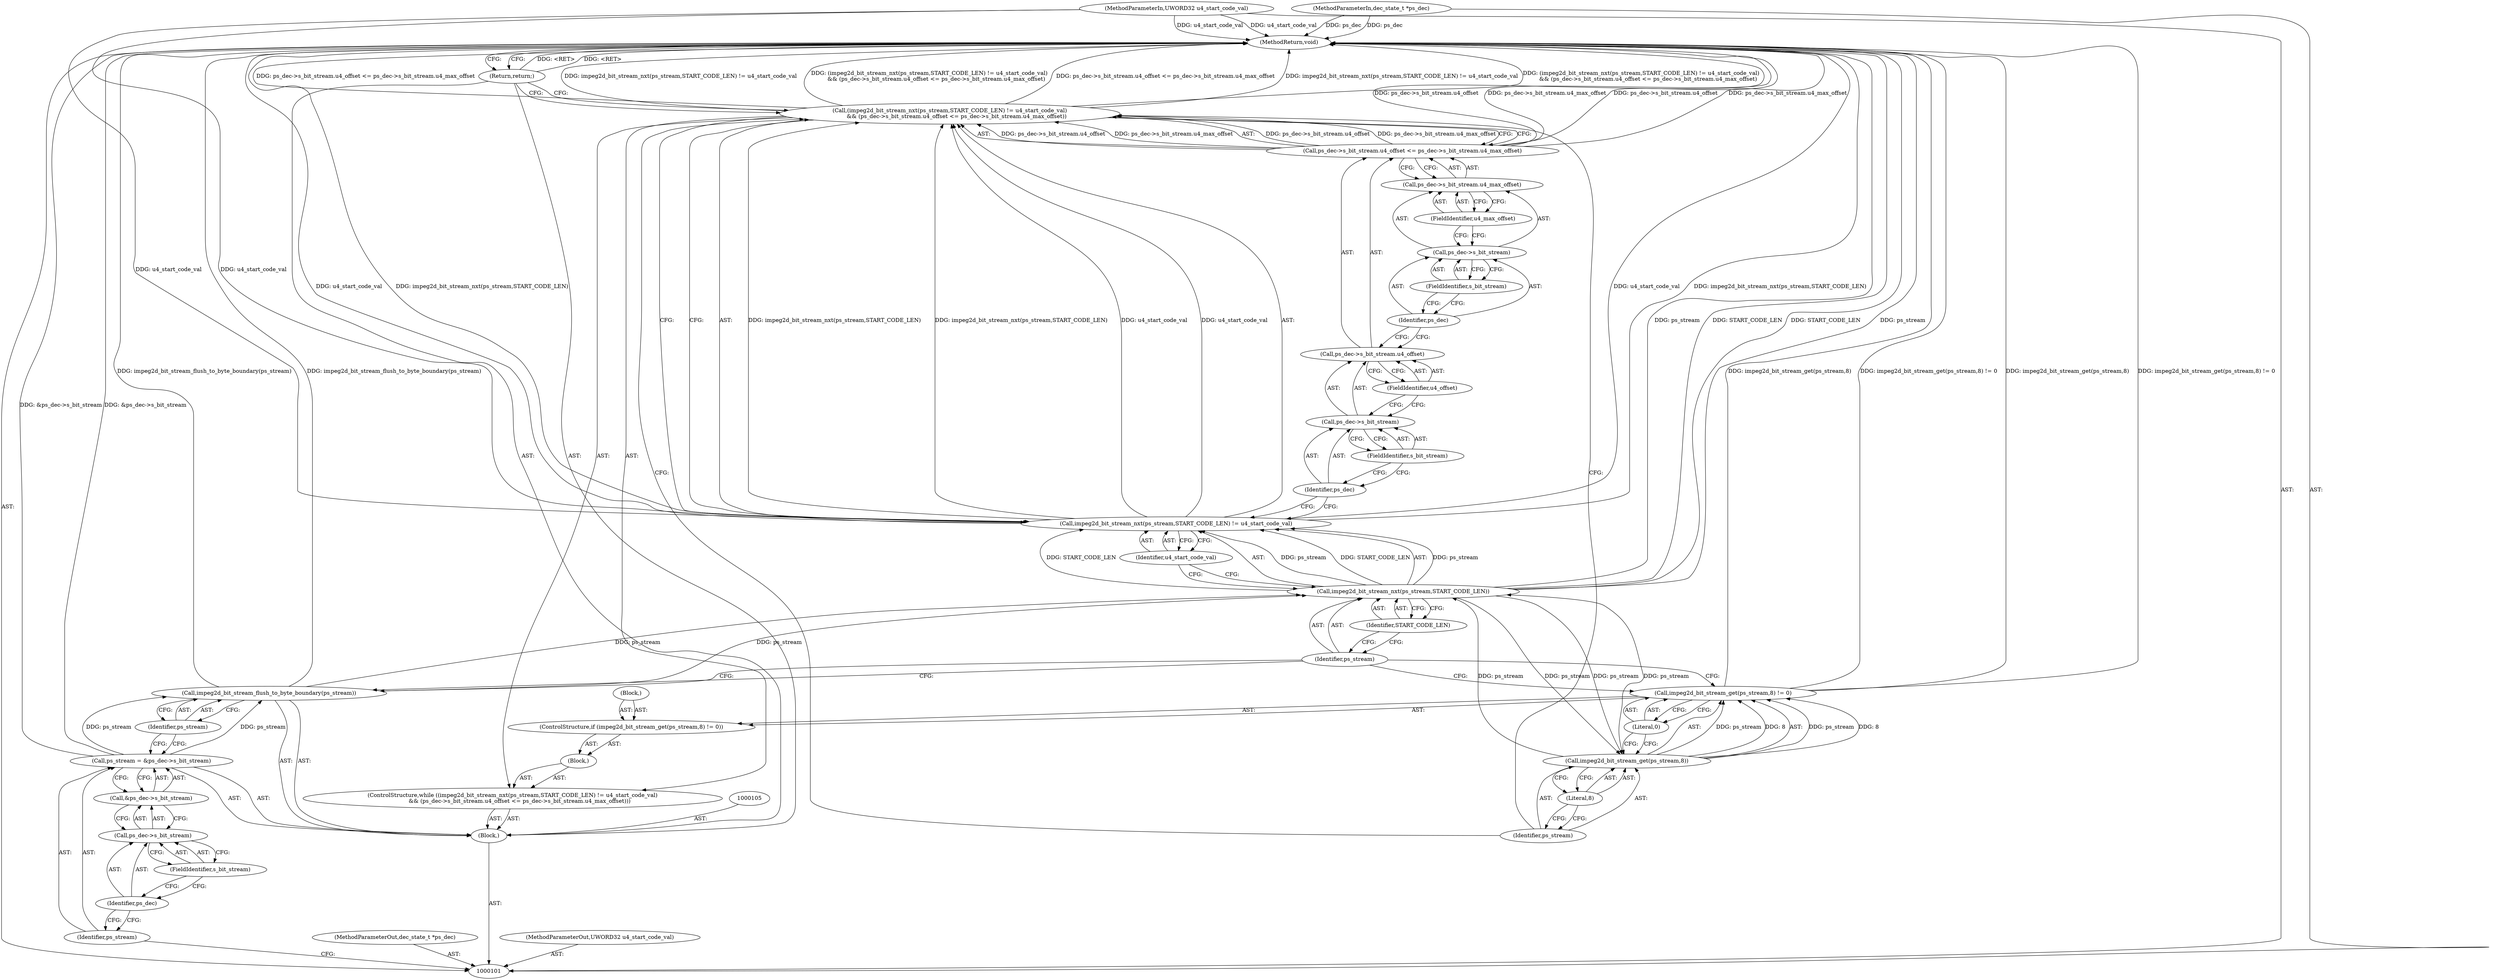 digraph "1_Android_ffab15eb80630dc799eb410855c93525b75233c3_8" {
"1000141" [label="(MethodReturn,void)"];
"1000102" [label="(MethodParameterIn,dec_state_t *ps_dec)"];
"1000197" [label="(MethodParameterOut,dec_state_t *ps_dec)"];
"1000103" [label="(MethodParameterIn,UWORD32 u4_start_code_val)"];
"1000198" [label="(MethodParameterOut,UWORD32 u4_start_code_val)"];
"1000132" [label="(Block,)"];
"1000134" [label="(Call,impeg2d_bit_stream_get(ps_stream,8) != 0)"];
"1000135" [label="(Call,impeg2d_bit_stream_get(ps_stream,8))"];
"1000136" [label="(Identifier,ps_stream)"];
"1000137" [label="(Literal,8)"];
"1000138" [label="(Literal,0)"];
"1000133" [label="(ControlStructure,if (impeg2d_bit_stream_get(ps_stream,8) != 0))"];
"1000139" [label="(Block,)"];
"1000140" [label="(Return,return;)"];
"1000104" [label="(Block,)"];
"1000108" [label="(Call,&ps_dec->s_bit_stream)"];
"1000109" [label="(Call,ps_dec->s_bit_stream)"];
"1000110" [label="(Identifier,ps_dec)"];
"1000111" [label="(FieldIdentifier,s_bit_stream)"];
"1000106" [label="(Call,ps_stream = &ps_dec->s_bit_stream)"];
"1000107" [label="(Identifier,ps_stream)"];
"1000113" [label="(Identifier,ps_stream)"];
"1000112" [label="(Call,impeg2d_bit_stream_flush_to_byte_boundary(ps_stream))"];
"1000115" [label="(Call,(impeg2d_bit_stream_nxt(ps_stream,START_CODE_LEN) != u4_start_code_val)\n        && (ps_dec->s_bit_stream.u4_offset <= ps_dec->s_bit_stream.u4_max_offset))"];
"1000116" [label="(Call,impeg2d_bit_stream_nxt(ps_stream,START_CODE_LEN) != u4_start_code_val)"];
"1000117" [label="(Call,impeg2d_bit_stream_nxt(ps_stream,START_CODE_LEN))"];
"1000118" [label="(Identifier,ps_stream)"];
"1000114" [label="(ControlStructure,while ((impeg2d_bit_stream_nxt(ps_stream,START_CODE_LEN) != u4_start_code_val)\n        && (ps_dec->s_bit_stream.u4_offset <= ps_dec->s_bit_stream.u4_max_offset)))"];
"1000119" [label="(Identifier,START_CODE_LEN)"];
"1000120" [label="(Identifier,u4_start_code_val)"];
"1000121" [label="(Call,ps_dec->s_bit_stream.u4_offset <= ps_dec->s_bit_stream.u4_max_offset)"];
"1000122" [label="(Call,ps_dec->s_bit_stream.u4_offset)"];
"1000123" [label="(Call,ps_dec->s_bit_stream)"];
"1000124" [label="(Identifier,ps_dec)"];
"1000125" [label="(FieldIdentifier,s_bit_stream)"];
"1000126" [label="(FieldIdentifier,u4_offset)"];
"1000127" [label="(Call,ps_dec->s_bit_stream.u4_max_offset)"];
"1000128" [label="(Call,ps_dec->s_bit_stream)"];
"1000129" [label="(Identifier,ps_dec)"];
"1000130" [label="(FieldIdentifier,s_bit_stream)"];
"1000131" [label="(FieldIdentifier,u4_max_offset)"];
"1000141" -> "1000101"  [label="AST: "];
"1000141" -> "1000140"  [label="CFG: "];
"1000140" -> "1000141"  [label="DDG: <RET>"];
"1000116" -> "1000141"  [label="DDG: impeg2d_bit_stream_nxt(ps_stream,START_CODE_LEN)"];
"1000116" -> "1000141"  [label="DDG: u4_start_code_val"];
"1000106" -> "1000141"  [label="DDG: &ps_dec->s_bit_stream"];
"1000121" -> "1000141"  [label="DDG: ps_dec->s_bit_stream.u4_max_offset"];
"1000121" -> "1000141"  [label="DDG: ps_dec->s_bit_stream.u4_offset"];
"1000117" -> "1000141"  [label="DDG: ps_stream"];
"1000117" -> "1000141"  [label="DDG: START_CODE_LEN"];
"1000115" -> "1000141"  [label="DDG: impeg2d_bit_stream_nxt(ps_stream,START_CODE_LEN) != u4_start_code_val"];
"1000115" -> "1000141"  [label="DDG: (impeg2d_bit_stream_nxt(ps_stream,START_CODE_LEN) != u4_start_code_val)\n        && (ps_dec->s_bit_stream.u4_offset <= ps_dec->s_bit_stream.u4_max_offset)"];
"1000115" -> "1000141"  [label="DDG: ps_dec->s_bit_stream.u4_offset <= ps_dec->s_bit_stream.u4_max_offset"];
"1000103" -> "1000141"  [label="DDG: u4_start_code_val"];
"1000134" -> "1000141"  [label="DDG: impeg2d_bit_stream_get(ps_stream,8) != 0"];
"1000134" -> "1000141"  [label="DDG: impeg2d_bit_stream_get(ps_stream,8)"];
"1000102" -> "1000141"  [label="DDG: ps_dec"];
"1000112" -> "1000141"  [label="DDG: impeg2d_bit_stream_flush_to_byte_boundary(ps_stream)"];
"1000102" -> "1000101"  [label="AST: "];
"1000102" -> "1000141"  [label="DDG: ps_dec"];
"1000197" -> "1000101"  [label="AST: "];
"1000103" -> "1000101"  [label="AST: "];
"1000103" -> "1000141"  [label="DDG: u4_start_code_val"];
"1000103" -> "1000116"  [label="DDG: u4_start_code_val"];
"1000198" -> "1000101"  [label="AST: "];
"1000132" -> "1000114"  [label="AST: "];
"1000133" -> "1000132"  [label="AST: "];
"1000134" -> "1000133"  [label="AST: "];
"1000134" -> "1000138"  [label="CFG: "];
"1000135" -> "1000134"  [label="AST: "];
"1000138" -> "1000134"  [label="AST: "];
"1000118" -> "1000134"  [label="CFG: "];
"1000134" -> "1000141"  [label="DDG: impeg2d_bit_stream_get(ps_stream,8) != 0"];
"1000134" -> "1000141"  [label="DDG: impeg2d_bit_stream_get(ps_stream,8)"];
"1000135" -> "1000134"  [label="DDG: ps_stream"];
"1000135" -> "1000134"  [label="DDG: 8"];
"1000135" -> "1000134"  [label="AST: "];
"1000135" -> "1000137"  [label="CFG: "];
"1000136" -> "1000135"  [label="AST: "];
"1000137" -> "1000135"  [label="AST: "];
"1000138" -> "1000135"  [label="CFG: "];
"1000135" -> "1000117"  [label="DDG: ps_stream"];
"1000135" -> "1000134"  [label="DDG: ps_stream"];
"1000135" -> "1000134"  [label="DDG: 8"];
"1000117" -> "1000135"  [label="DDG: ps_stream"];
"1000136" -> "1000135"  [label="AST: "];
"1000136" -> "1000115"  [label="CFG: "];
"1000137" -> "1000136"  [label="CFG: "];
"1000137" -> "1000135"  [label="AST: "];
"1000137" -> "1000136"  [label="CFG: "];
"1000135" -> "1000137"  [label="CFG: "];
"1000138" -> "1000134"  [label="AST: "];
"1000138" -> "1000135"  [label="CFG: "];
"1000134" -> "1000138"  [label="CFG: "];
"1000133" -> "1000132"  [label="AST: "];
"1000134" -> "1000133"  [label="AST: "];
"1000139" -> "1000133"  [label="AST: "];
"1000139" -> "1000133"  [label="AST: "];
"1000140" -> "1000104"  [label="AST: "];
"1000140" -> "1000115"  [label="CFG: "];
"1000141" -> "1000140"  [label="CFG: "];
"1000140" -> "1000141"  [label="DDG: <RET>"];
"1000104" -> "1000101"  [label="AST: "];
"1000105" -> "1000104"  [label="AST: "];
"1000106" -> "1000104"  [label="AST: "];
"1000112" -> "1000104"  [label="AST: "];
"1000114" -> "1000104"  [label="AST: "];
"1000140" -> "1000104"  [label="AST: "];
"1000108" -> "1000106"  [label="AST: "];
"1000108" -> "1000109"  [label="CFG: "];
"1000109" -> "1000108"  [label="AST: "];
"1000106" -> "1000108"  [label="CFG: "];
"1000109" -> "1000108"  [label="AST: "];
"1000109" -> "1000111"  [label="CFG: "];
"1000110" -> "1000109"  [label="AST: "];
"1000111" -> "1000109"  [label="AST: "];
"1000108" -> "1000109"  [label="CFG: "];
"1000110" -> "1000109"  [label="AST: "];
"1000110" -> "1000107"  [label="CFG: "];
"1000111" -> "1000110"  [label="CFG: "];
"1000111" -> "1000109"  [label="AST: "];
"1000111" -> "1000110"  [label="CFG: "];
"1000109" -> "1000111"  [label="CFG: "];
"1000106" -> "1000104"  [label="AST: "];
"1000106" -> "1000108"  [label="CFG: "];
"1000107" -> "1000106"  [label="AST: "];
"1000108" -> "1000106"  [label="AST: "];
"1000113" -> "1000106"  [label="CFG: "];
"1000106" -> "1000141"  [label="DDG: &ps_dec->s_bit_stream"];
"1000106" -> "1000112"  [label="DDG: ps_stream"];
"1000107" -> "1000106"  [label="AST: "];
"1000107" -> "1000101"  [label="CFG: "];
"1000110" -> "1000107"  [label="CFG: "];
"1000113" -> "1000112"  [label="AST: "];
"1000113" -> "1000106"  [label="CFG: "];
"1000112" -> "1000113"  [label="CFG: "];
"1000112" -> "1000104"  [label="AST: "];
"1000112" -> "1000113"  [label="CFG: "];
"1000113" -> "1000112"  [label="AST: "];
"1000118" -> "1000112"  [label="CFG: "];
"1000112" -> "1000141"  [label="DDG: impeg2d_bit_stream_flush_to_byte_boundary(ps_stream)"];
"1000106" -> "1000112"  [label="DDG: ps_stream"];
"1000112" -> "1000117"  [label="DDG: ps_stream"];
"1000115" -> "1000114"  [label="AST: "];
"1000115" -> "1000116"  [label="CFG: "];
"1000115" -> "1000121"  [label="CFG: "];
"1000116" -> "1000115"  [label="AST: "];
"1000121" -> "1000115"  [label="AST: "];
"1000136" -> "1000115"  [label="CFG: "];
"1000140" -> "1000115"  [label="CFG: "];
"1000115" -> "1000141"  [label="DDG: impeg2d_bit_stream_nxt(ps_stream,START_CODE_LEN) != u4_start_code_val"];
"1000115" -> "1000141"  [label="DDG: (impeg2d_bit_stream_nxt(ps_stream,START_CODE_LEN) != u4_start_code_val)\n        && (ps_dec->s_bit_stream.u4_offset <= ps_dec->s_bit_stream.u4_max_offset)"];
"1000115" -> "1000141"  [label="DDG: ps_dec->s_bit_stream.u4_offset <= ps_dec->s_bit_stream.u4_max_offset"];
"1000116" -> "1000115"  [label="DDG: impeg2d_bit_stream_nxt(ps_stream,START_CODE_LEN)"];
"1000116" -> "1000115"  [label="DDG: u4_start_code_val"];
"1000121" -> "1000115"  [label="DDG: ps_dec->s_bit_stream.u4_offset"];
"1000121" -> "1000115"  [label="DDG: ps_dec->s_bit_stream.u4_max_offset"];
"1000116" -> "1000115"  [label="AST: "];
"1000116" -> "1000120"  [label="CFG: "];
"1000117" -> "1000116"  [label="AST: "];
"1000120" -> "1000116"  [label="AST: "];
"1000124" -> "1000116"  [label="CFG: "];
"1000115" -> "1000116"  [label="CFG: "];
"1000116" -> "1000141"  [label="DDG: impeg2d_bit_stream_nxt(ps_stream,START_CODE_LEN)"];
"1000116" -> "1000141"  [label="DDG: u4_start_code_val"];
"1000116" -> "1000115"  [label="DDG: impeg2d_bit_stream_nxt(ps_stream,START_CODE_LEN)"];
"1000116" -> "1000115"  [label="DDG: u4_start_code_val"];
"1000117" -> "1000116"  [label="DDG: ps_stream"];
"1000117" -> "1000116"  [label="DDG: START_CODE_LEN"];
"1000103" -> "1000116"  [label="DDG: u4_start_code_val"];
"1000117" -> "1000116"  [label="AST: "];
"1000117" -> "1000119"  [label="CFG: "];
"1000118" -> "1000117"  [label="AST: "];
"1000119" -> "1000117"  [label="AST: "];
"1000120" -> "1000117"  [label="CFG: "];
"1000117" -> "1000141"  [label="DDG: ps_stream"];
"1000117" -> "1000141"  [label="DDG: START_CODE_LEN"];
"1000117" -> "1000116"  [label="DDG: ps_stream"];
"1000117" -> "1000116"  [label="DDG: START_CODE_LEN"];
"1000112" -> "1000117"  [label="DDG: ps_stream"];
"1000135" -> "1000117"  [label="DDG: ps_stream"];
"1000117" -> "1000135"  [label="DDG: ps_stream"];
"1000118" -> "1000117"  [label="AST: "];
"1000118" -> "1000134"  [label="CFG: "];
"1000118" -> "1000112"  [label="CFG: "];
"1000119" -> "1000118"  [label="CFG: "];
"1000114" -> "1000104"  [label="AST: "];
"1000115" -> "1000114"  [label="AST: "];
"1000132" -> "1000114"  [label="AST: "];
"1000119" -> "1000117"  [label="AST: "];
"1000119" -> "1000118"  [label="CFG: "];
"1000117" -> "1000119"  [label="CFG: "];
"1000120" -> "1000116"  [label="AST: "];
"1000120" -> "1000117"  [label="CFG: "];
"1000116" -> "1000120"  [label="CFG: "];
"1000121" -> "1000115"  [label="AST: "];
"1000121" -> "1000127"  [label="CFG: "];
"1000122" -> "1000121"  [label="AST: "];
"1000127" -> "1000121"  [label="AST: "];
"1000115" -> "1000121"  [label="CFG: "];
"1000121" -> "1000141"  [label="DDG: ps_dec->s_bit_stream.u4_max_offset"];
"1000121" -> "1000141"  [label="DDG: ps_dec->s_bit_stream.u4_offset"];
"1000121" -> "1000115"  [label="DDG: ps_dec->s_bit_stream.u4_offset"];
"1000121" -> "1000115"  [label="DDG: ps_dec->s_bit_stream.u4_max_offset"];
"1000122" -> "1000121"  [label="AST: "];
"1000122" -> "1000126"  [label="CFG: "];
"1000123" -> "1000122"  [label="AST: "];
"1000126" -> "1000122"  [label="AST: "];
"1000129" -> "1000122"  [label="CFG: "];
"1000123" -> "1000122"  [label="AST: "];
"1000123" -> "1000125"  [label="CFG: "];
"1000124" -> "1000123"  [label="AST: "];
"1000125" -> "1000123"  [label="AST: "];
"1000126" -> "1000123"  [label="CFG: "];
"1000124" -> "1000123"  [label="AST: "];
"1000124" -> "1000116"  [label="CFG: "];
"1000125" -> "1000124"  [label="CFG: "];
"1000125" -> "1000123"  [label="AST: "];
"1000125" -> "1000124"  [label="CFG: "];
"1000123" -> "1000125"  [label="CFG: "];
"1000126" -> "1000122"  [label="AST: "];
"1000126" -> "1000123"  [label="CFG: "];
"1000122" -> "1000126"  [label="CFG: "];
"1000127" -> "1000121"  [label="AST: "];
"1000127" -> "1000131"  [label="CFG: "];
"1000128" -> "1000127"  [label="AST: "];
"1000131" -> "1000127"  [label="AST: "];
"1000121" -> "1000127"  [label="CFG: "];
"1000128" -> "1000127"  [label="AST: "];
"1000128" -> "1000130"  [label="CFG: "];
"1000129" -> "1000128"  [label="AST: "];
"1000130" -> "1000128"  [label="AST: "];
"1000131" -> "1000128"  [label="CFG: "];
"1000129" -> "1000128"  [label="AST: "];
"1000129" -> "1000122"  [label="CFG: "];
"1000130" -> "1000129"  [label="CFG: "];
"1000130" -> "1000128"  [label="AST: "];
"1000130" -> "1000129"  [label="CFG: "];
"1000128" -> "1000130"  [label="CFG: "];
"1000131" -> "1000127"  [label="AST: "];
"1000131" -> "1000128"  [label="CFG: "];
"1000127" -> "1000131"  [label="CFG: "];
}
